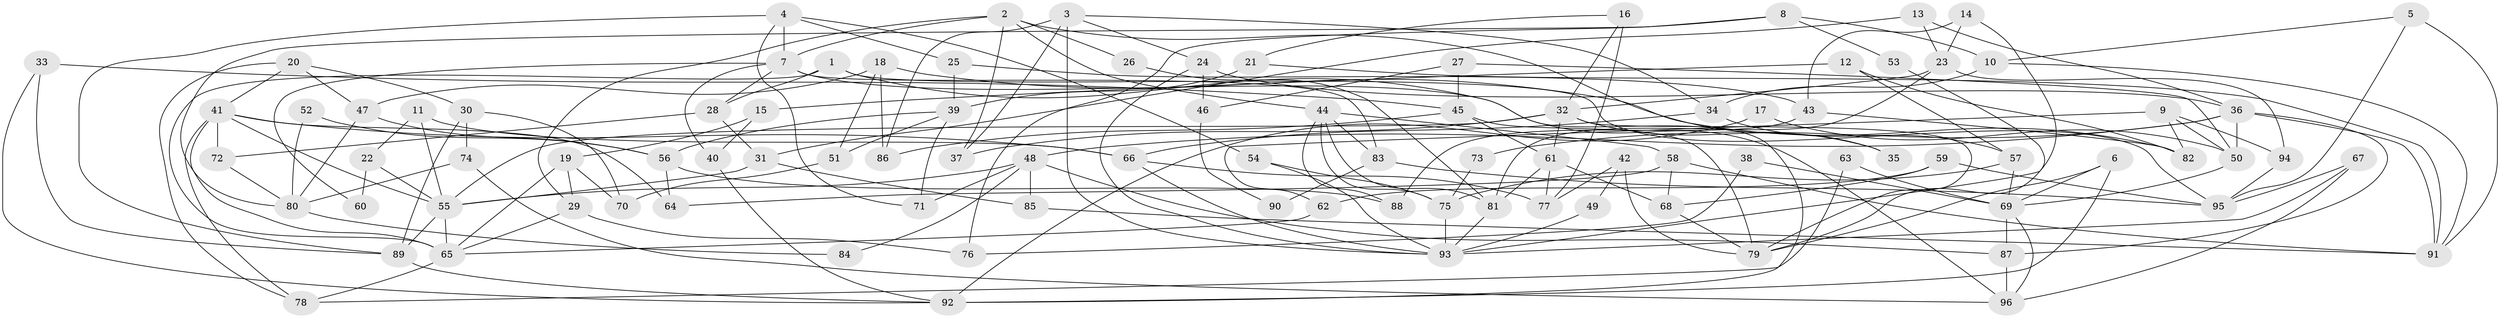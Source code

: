 // coarse degree distribution, {4: 0.1774193548387097, 8: 0.03225806451612903, 11: 0.016129032258064516, 6: 0.1935483870967742, 7: 0.08064516129032258, 3: 0.1935483870967742, 5: 0.11290322580645161, 9: 0.04838709677419355, 2: 0.12903225806451613, 12: 0.016129032258064516}
// Generated by graph-tools (version 1.1) at 2025/52/02/27/25 19:52:03]
// undirected, 96 vertices, 192 edges
graph export_dot {
graph [start="1"]
  node [color=gray90,style=filled];
  1;
  2;
  3;
  4;
  5;
  6;
  7;
  8;
  9;
  10;
  11;
  12;
  13;
  14;
  15;
  16;
  17;
  18;
  19;
  20;
  21;
  22;
  23;
  24;
  25;
  26;
  27;
  28;
  29;
  30;
  31;
  32;
  33;
  34;
  35;
  36;
  37;
  38;
  39;
  40;
  41;
  42;
  43;
  44;
  45;
  46;
  47;
  48;
  49;
  50;
  51;
  52;
  53;
  54;
  55;
  56;
  57;
  58;
  59;
  60;
  61;
  62;
  63;
  64;
  65;
  66;
  67;
  68;
  69;
  70;
  71;
  72;
  73;
  74;
  75;
  76;
  77;
  78;
  79;
  80;
  81;
  82;
  83;
  84;
  85;
  86;
  87;
  88;
  89;
  90;
  91;
  92;
  93;
  94;
  95;
  96;
  1 -- 95;
  1 -- 92;
  1 -- 28;
  1 -- 65;
  2 -- 44;
  2 -- 7;
  2 -- 26;
  2 -- 29;
  2 -- 35;
  2 -- 37;
  3 -- 37;
  3 -- 93;
  3 -- 24;
  3 -- 34;
  3 -- 86;
  4 -- 89;
  4 -- 7;
  4 -- 25;
  4 -- 54;
  4 -- 71;
  5 -- 95;
  5 -- 91;
  5 -- 10;
  6 -- 69;
  6 -- 92;
  6 -- 79;
  7 -- 83;
  7 -- 28;
  7 -- 40;
  7 -- 60;
  7 -- 96;
  8 -- 10;
  8 -- 80;
  8 -- 53;
  8 -- 76;
  9 -- 82;
  9 -- 50;
  9 -- 62;
  9 -- 94;
  10 -- 91;
  10 -- 34;
  11 -- 55;
  11 -- 66;
  11 -- 22;
  12 -- 15;
  12 -- 57;
  12 -- 82;
  13 -- 23;
  13 -- 36;
  13 -- 31;
  14 -- 43;
  14 -- 93;
  14 -- 23;
  15 -- 19;
  15 -- 40;
  16 -- 77;
  16 -- 32;
  16 -- 21;
  17 -- 50;
  17 -- 92;
  18 -- 47;
  18 -- 51;
  18 -- 82;
  18 -- 86;
  19 -- 29;
  19 -- 65;
  19 -- 70;
  20 -- 78;
  20 -- 41;
  20 -- 30;
  20 -- 47;
  21 -- 91;
  21 -- 39;
  22 -- 55;
  22 -- 60;
  23 -- 32;
  23 -- 81;
  23 -- 94;
  24 -- 93;
  24 -- 36;
  24 -- 46;
  25 -- 39;
  25 -- 43;
  26 -- 81;
  27 -- 45;
  27 -- 50;
  27 -- 46;
  28 -- 31;
  28 -- 72;
  29 -- 65;
  29 -- 76;
  30 -- 74;
  30 -- 70;
  30 -- 89;
  31 -- 55;
  31 -- 85;
  32 -- 55;
  32 -- 79;
  32 -- 35;
  32 -- 37;
  32 -- 61;
  33 -- 89;
  33 -- 45;
  33 -- 92;
  34 -- 57;
  34 -- 66;
  36 -- 91;
  36 -- 48;
  36 -- 50;
  36 -- 73;
  36 -- 87;
  38 -- 69;
  38 -- 76;
  39 -- 56;
  39 -- 51;
  39 -- 71;
  40 -- 92;
  41 -- 55;
  41 -- 66;
  41 -- 64;
  41 -- 65;
  41 -- 72;
  41 -- 78;
  42 -- 79;
  42 -- 77;
  42 -- 49;
  43 -- 82;
  43 -- 88;
  44 -- 75;
  44 -- 81;
  44 -- 58;
  44 -- 83;
  44 -- 88;
  45 -- 86;
  45 -- 61;
  45 -- 79;
  46 -- 90;
  47 -- 56;
  47 -- 80;
  48 -- 71;
  48 -- 55;
  48 -- 84;
  48 -- 85;
  48 -- 87;
  49 -- 93;
  50 -- 69;
  51 -- 70;
  52 -- 80;
  52 -- 56;
  53 -- 79;
  54 -- 93;
  54 -- 75;
  55 -- 65;
  55 -- 89;
  56 -- 64;
  56 -- 88;
  57 -- 69;
  57 -- 75;
  58 -- 68;
  58 -- 64;
  58 -- 91;
  59 -- 68;
  59 -- 62;
  59 -- 95;
  61 -- 81;
  61 -- 68;
  61 -- 77;
  62 -- 65;
  63 -- 69;
  63 -- 78;
  65 -- 78;
  66 -- 93;
  66 -- 77;
  67 -- 96;
  67 -- 95;
  67 -- 93;
  68 -- 79;
  69 -- 96;
  69 -- 87;
  72 -- 80;
  73 -- 75;
  74 -- 96;
  74 -- 80;
  75 -- 93;
  80 -- 84;
  81 -- 93;
  83 -- 95;
  83 -- 90;
  85 -- 91;
  87 -- 96;
  89 -- 92;
  94 -- 95;
}
